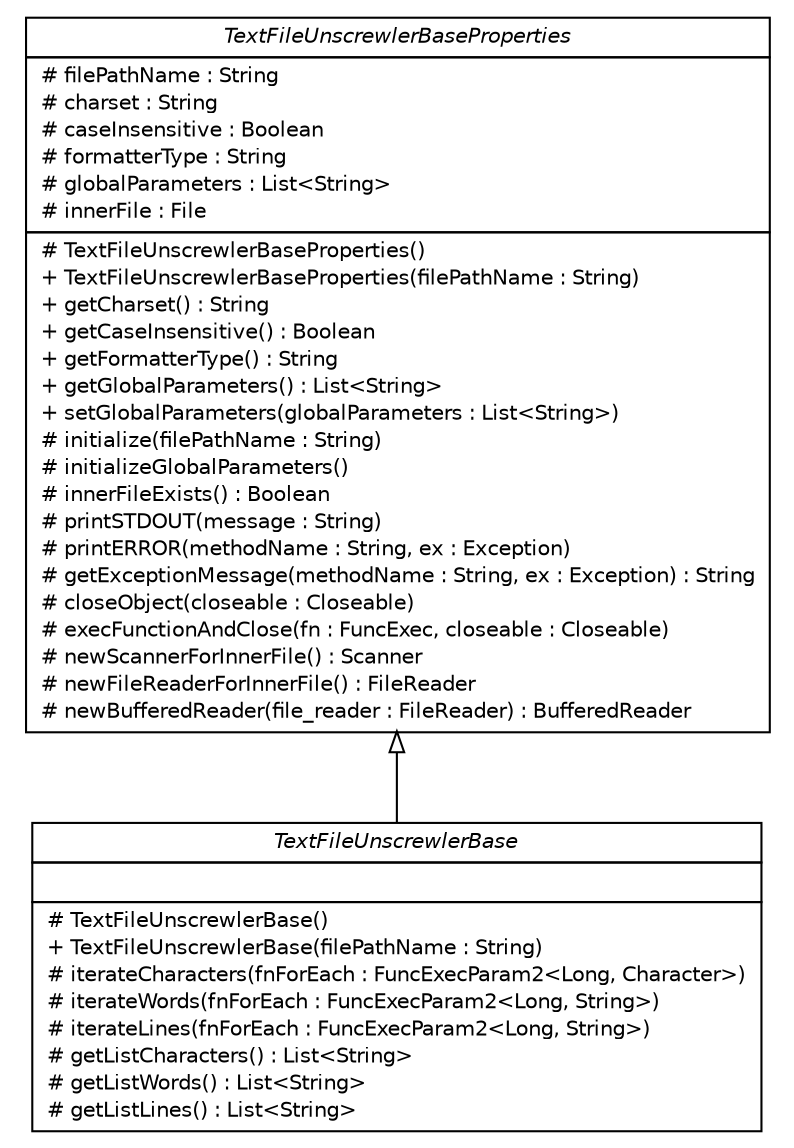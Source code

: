 #!/usr/local/bin/dot
#
# Class diagram 
# Generated by UMLGraph version R5_6-24-gf6e263 (http://www.umlgraph.org/)
#

digraph G {
	edge [fontname="Helvetica",fontsize=10,labelfontname="Helvetica",labelfontsize=10];
	node [fontname="Helvetica",fontsize=10,shape=plaintext];
	nodesep=0.25;
	ranksep=0.5;
	// org.apache.clusterbr.proc.impbase.TextFileUnscrewlerBase
	c19 [label=<<table title="org.apache.clusterbr.proc.impbase.TextFileUnscrewlerBase" border="0" cellborder="1" cellspacing="0" cellpadding="2" port="p" href="./TextFileUnscrewlerBase.html">
		<tr><td><table border="0" cellspacing="0" cellpadding="1">
<tr><td align="center" balign="center"><font face="Helvetica-Oblique"> TextFileUnscrewlerBase </font></td></tr>
		</table></td></tr>
		<tr><td><table border="0" cellspacing="0" cellpadding="1">
<tr><td align="left" balign="left">  </td></tr>
		</table></td></tr>
		<tr><td><table border="0" cellspacing="0" cellpadding="1">
<tr><td align="left" balign="left"> # TextFileUnscrewlerBase() </td></tr>
<tr><td align="left" balign="left"> + TextFileUnscrewlerBase(filePathName : String) </td></tr>
<tr><td align="left" balign="left"> # iterateCharacters(fnForEach : FuncExecParam2&lt;Long, Character&gt;) </td></tr>
<tr><td align="left" balign="left"> # iterateWords(fnForEach : FuncExecParam2&lt;Long, String&gt;) </td></tr>
<tr><td align="left" balign="left"> # iterateLines(fnForEach : FuncExecParam2&lt;Long, String&gt;) </td></tr>
<tr><td align="left" balign="left"> # getListCharacters() : List&lt;String&gt; </td></tr>
<tr><td align="left" balign="left"> # getListWords() : List&lt;String&gt; </td></tr>
<tr><td align="left" balign="left"> # getListLines() : List&lt;String&gt; </td></tr>
		</table></td></tr>
		</table>>, URL="./TextFileUnscrewlerBase.html", fontname="Helvetica", fontcolor="black", fontsize=10.0];
	// org.apache.clusterbr.proc.impbase.TextFileUnscrewlerBaseProperties
	c20 [label=<<table title="org.apache.clusterbr.proc.impbase.TextFileUnscrewlerBaseProperties" border="0" cellborder="1" cellspacing="0" cellpadding="2" port="p" href="./TextFileUnscrewlerBaseProperties.html">
		<tr><td><table border="0" cellspacing="0" cellpadding="1">
<tr><td align="center" balign="center"><font face="Helvetica-Oblique"> TextFileUnscrewlerBaseProperties </font></td></tr>
		</table></td></tr>
		<tr><td><table border="0" cellspacing="0" cellpadding="1">
<tr><td align="left" balign="left"> # filePathName : String </td></tr>
<tr><td align="left" balign="left"> # charset : String </td></tr>
<tr><td align="left" balign="left"> # caseInsensitive : Boolean </td></tr>
<tr><td align="left" balign="left"> # formatterType : String </td></tr>
<tr><td align="left" balign="left"> # globalParameters : List&lt;String&gt; </td></tr>
<tr><td align="left" balign="left"> # innerFile : File </td></tr>
		</table></td></tr>
		<tr><td><table border="0" cellspacing="0" cellpadding="1">
<tr><td align="left" balign="left"> # TextFileUnscrewlerBaseProperties() </td></tr>
<tr><td align="left" balign="left"> + TextFileUnscrewlerBaseProperties(filePathName : String) </td></tr>
<tr><td align="left" balign="left"> + getCharset() : String </td></tr>
<tr><td align="left" balign="left"> + getCaseInsensitive() : Boolean </td></tr>
<tr><td align="left" balign="left"> + getFormatterType() : String </td></tr>
<tr><td align="left" balign="left"> + getGlobalParameters() : List&lt;String&gt; </td></tr>
<tr><td align="left" balign="left"> + setGlobalParameters(globalParameters : List&lt;String&gt;) </td></tr>
<tr><td align="left" balign="left"> # initialize(filePathName : String) </td></tr>
<tr><td align="left" balign="left"> # initializeGlobalParameters() </td></tr>
<tr><td align="left" balign="left"> # innerFileExists() : Boolean </td></tr>
<tr><td align="left" balign="left"> # printSTDOUT(message : String) </td></tr>
<tr><td align="left" balign="left"> # printERROR(methodName : String, ex : Exception) </td></tr>
<tr><td align="left" balign="left"> # getExceptionMessage(methodName : String, ex : Exception) : String </td></tr>
<tr><td align="left" balign="left"> # closeObject(closeable : Closeable) </td></tr>
<tr><td align="left" balign="left"> # execFunctionAndClose(fn : FuncExec, closeable : Closeable) </td></tr>
<tr><td align="left" balign="left"> # newScannerForInnerFile() : Scanner </td></tr>
<tr><td align="left" balign="left"> # newFileReaderForInnerFile() : FileReader </td></tr>
<tr><td align="left" balign="left"> # newBufferedReader(file_reader : FileReader) : BufferedReader </td></tr>
		</table></td></tr>
		</table>>, URL="./TextFileUnscrewlerBaseProperties.html", fontname="Helvetica", fontcolor="black", fontsize=10.0];
	//org.apache.clusterbr.proc.impbase.TextFileUnscrewlerBase extends org.apache.clusterbr.proc.impbase.TextFileUnscrewlerBaseProperties
	c20:p -> c19:p [dir=back,arrowtail=empty];
}


